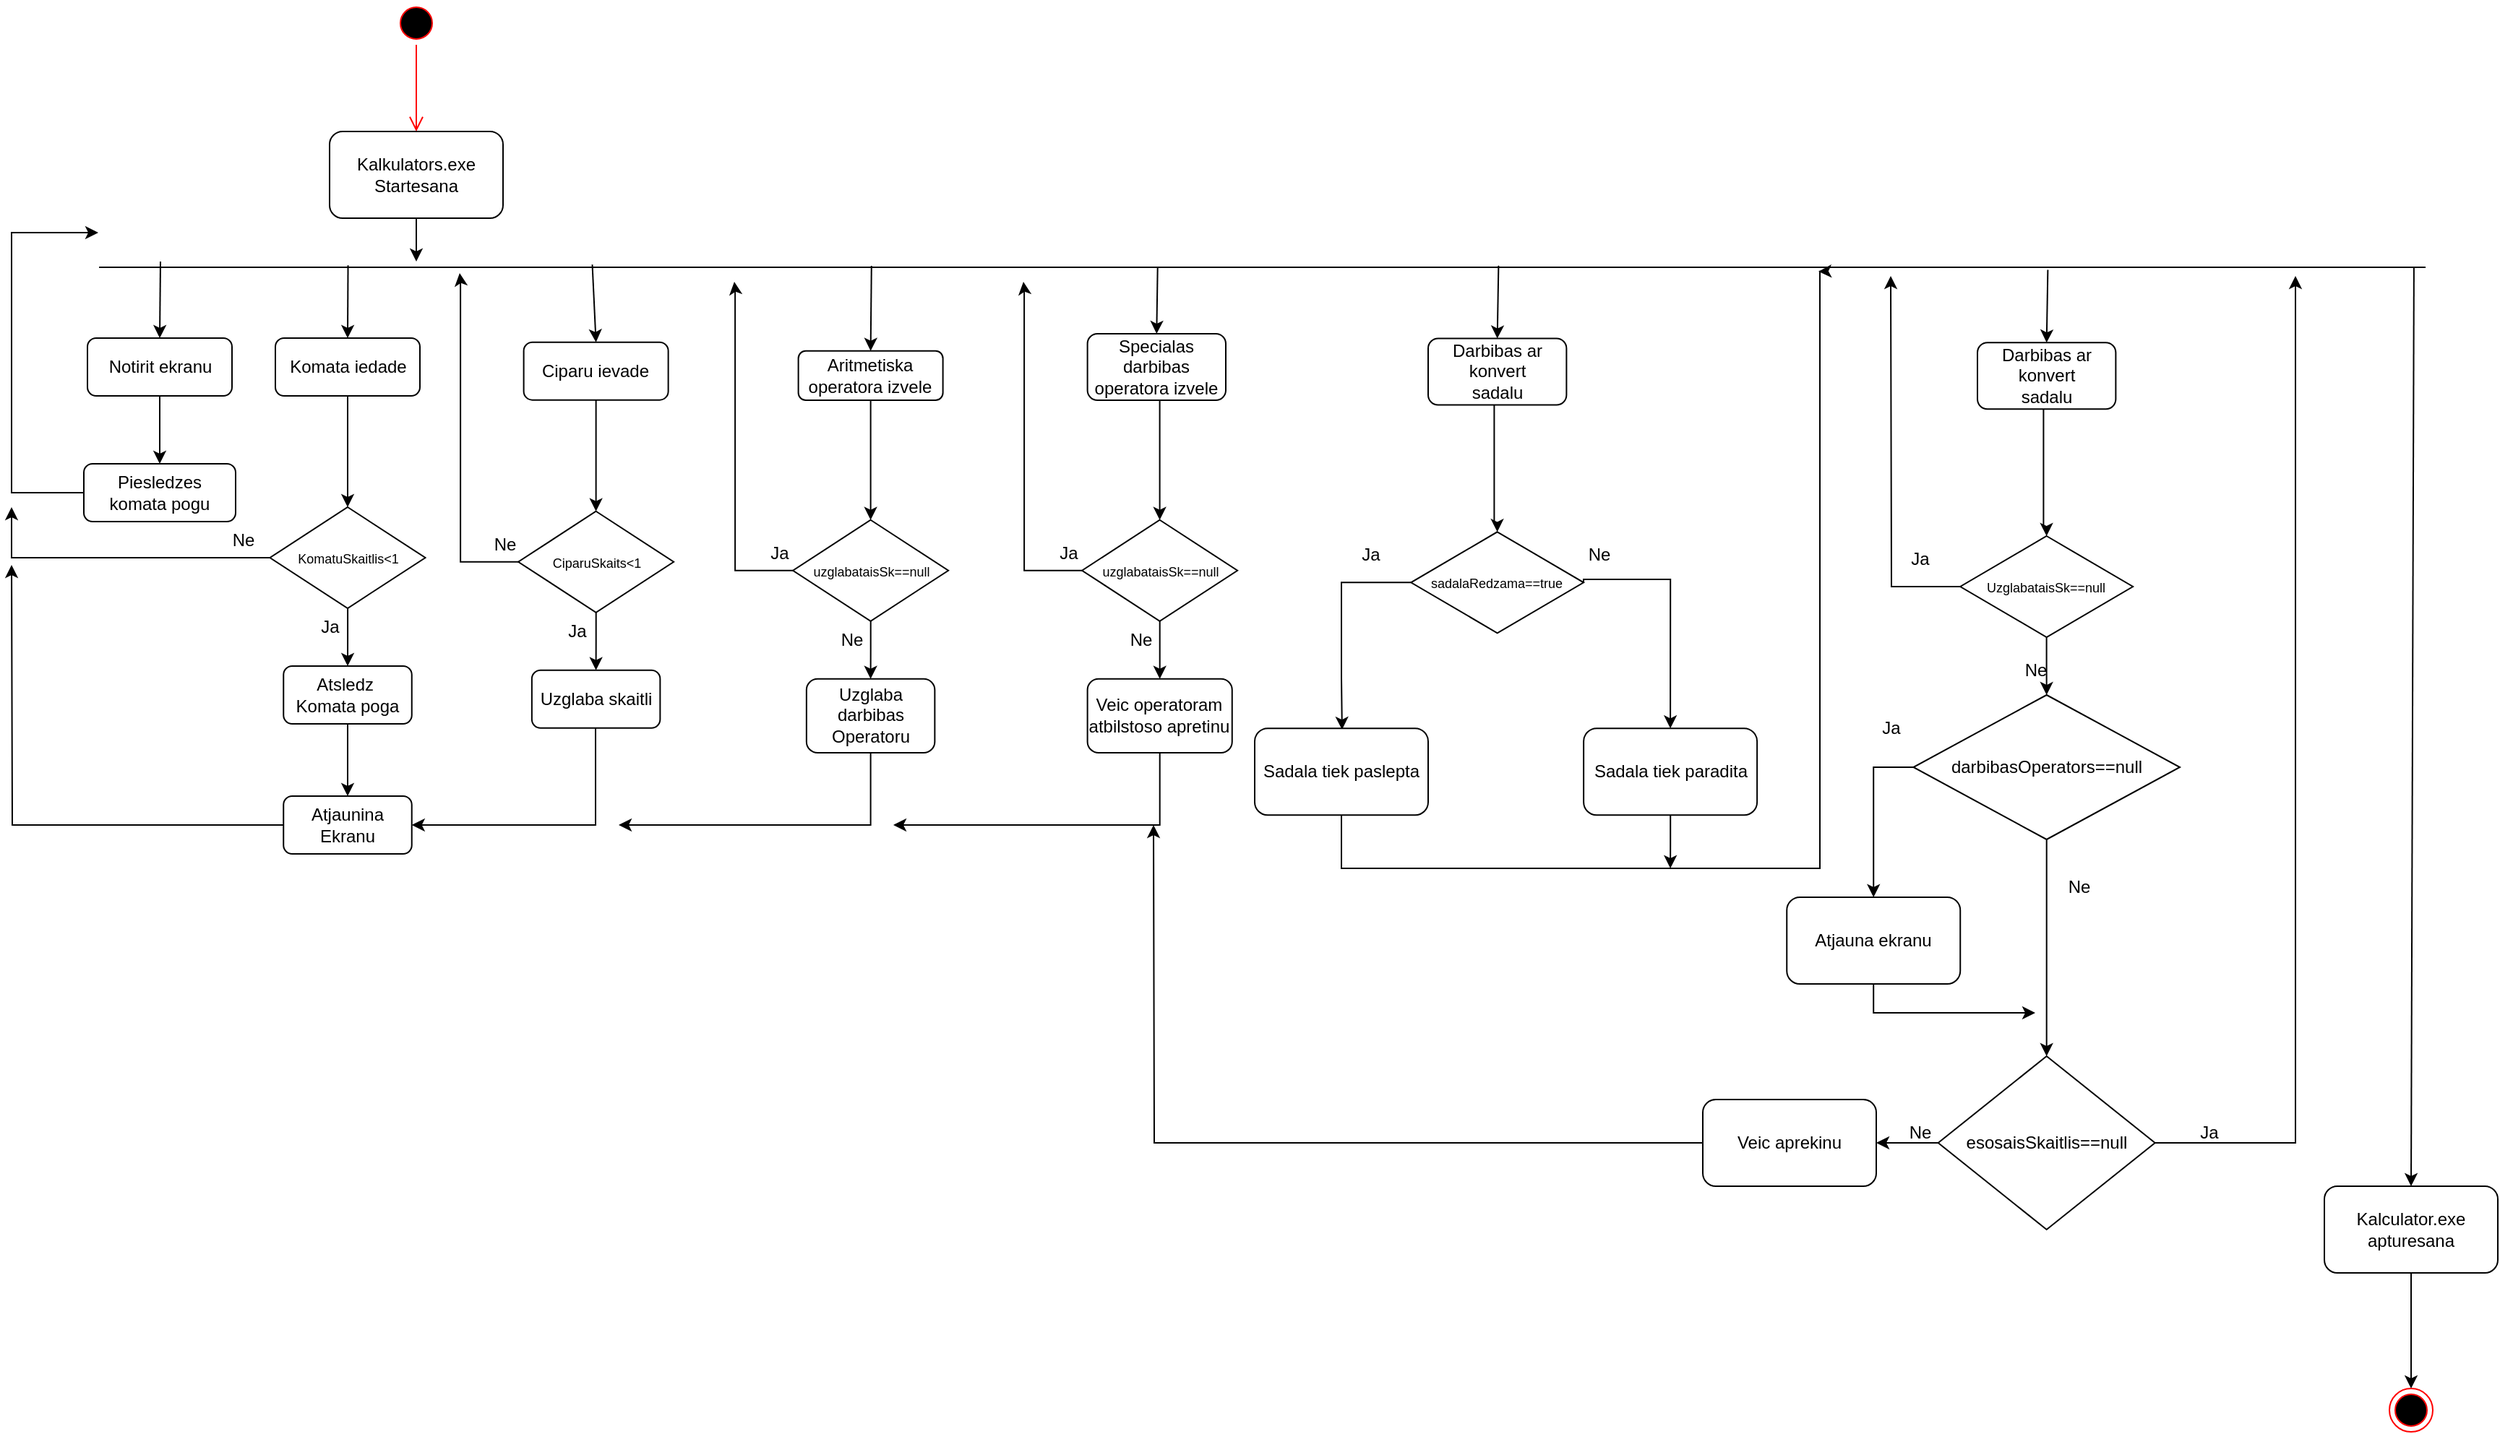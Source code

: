 <mxfile version="21.2.9" type="device">
  <diagram name="Page-1" id="EWr2NqYkakvxZvS9M83Q">
    <mxGraphModel dx="3204" dy="1792" grid="1" gridSize="10" guides="1" tooltips="1" connect="1" arrows="1" fold="1" page="1" pageScale="1" pageWidth="850" pageHeight="1100" math="0" shadow="0">
      <root>
        <mxCell id="0" />
        <mxCell id="1" parent="0" />
        <mxCell id="BCZ80Kn719O_Kvqq9yMB-1" value="" style="ellipse;html=1;shape=startState;fillColor=#000000;strokeColor=#ff0000;" vertex="1" parent="1">
          <mxGeometry x="395" y="20" width="30" height="30" as="geometry" />
        </mxCell>
        <mxCell id="BCZ80Kn719O_Kvqq9yMB-2" value="" style="edgeStyle=orthogonalEdgeStyle;html=1;verticalAlign=bottom;endArrow=open;endSize=8;strokeColor=#ff0000;rounded=0;" edge="1" source="BCZ80Kn719O_Kvqq9yMB-1" parent="1">
          <mxGeometry relative="1" as="geometry">
            <mxPoint x="410" y="110" as="targetPoint" />
          </mxGeometry>
        </mxCell>
        <mxCell id="BCZ80Kn719O_Kvqq9yMB-12" style="edgeStyle=orthogonalEdgeStyle;rounded=0;orthogonalLoop=1;jettySize=auto;html=1;" edge="1" parent="1" source="BCZ80Kn719O_Kvqq9yMB-4">
          <mxGeometry relative="1" as="geometry">
            <mxPoint x="410" y="200" as="targetPoint" />
            <Array as="points">
              <mxPoint x="410" y="200" />
              <mxPoint x="410" y="200" />
            </Array>
          </mxGeometry>
        </mxCell>
        <mxCell id="BCZ80Kn719O_Kvqq9yMB-4" value="Kalkulators.exe&lt;br&gt;Startesana" style="rounded=1;whiteSpace=wrap;html=1;" vertex="1" parent="1">
          <mxGeometry x="350" y="110" width="120" height="60" as="geometry" />
        </mxCell>
        <mxCell id="BCZ80Kn719O_Kvqq9yMB-8" value="" style="line;strokeWidth=1;fillColor=none;align=left;verticalAlign=middle;spacingTop=-1;spacingLeft=3;spacingRight=3;rotatable=0;labelPosition=right;points=[];portConstraint=eastwest;strokeColor=inherit;" vertex="1" parent="1">
          <mxGeometry x="190.56" y="200" width="1609.44" height="8" as="geometry" />
        </mxCell>
        <mxCell id="BCZ80Kn719O_Kvqq9yMB-13" value="Notirit ekranu" style="rounded=1;whiteSpace=wrap;html=1;" vertex="1" parent="1">
          <mxGeometry x="182.5" y="252.98" width="100" height="40" as="geometry" />
        </mxCell>
        <mxCell id="BCZ80Kn719O_Kvqq9yMB-17" value="" style="endArrow=classic;html=1;rounded=0;exitX=0.5;exitY=1;exitDx=0;exitDy=0;" edge="1" parent="1" source="BCZ80Kn719O_Kvqq9yMB-13">
          <mxGeometry width="50" height="50" relative="1" as="geometry">
            <mxPoint x="202.5" y="380" as="sourcePoint" />
            <mxPoint x="232.5" y="340" as="targetPoint" />
          </mxGeometry>
        </mxCell>
        <mxCell id="BCZ80Kn719O_Kvqq9yMB-19" style="edgeStyle=orthogonalEdgeStyle;rounded=0;orthogonalLoop=1;jettySize=auto;html=1;" edge="1" parent="1" source="BCZ80Kn719O_Kvqq9yMB-18">
          <mxGeometry relative="1" as="geometry">
            <mxPoint x="190" y="180" as="targetPoint" />
            <Array as="points">
              <mxPoint x="130" y="360" />
              <mxPoint x="130" y="180" />
            </Array>
          </mxGeometry>
        </mxCell>
        <mxCell id="BCZ80Kn719O_Kvqq9yMB-18" value="Piesledzes&lt;br&gt;komata pogu" style="rounded=1;whiteSpace=wrap;html=1;" vertex="1" parent="1">
          <mxGeometry x="180" y="340" width="105" height="40" as="geometry" />
        </mxCell>
        <mxCell id="BCZ80Kn719O_Kvqq9yMB-25" style="edgeStyle=orthogonalEdgeStyle;rounded=0;orthogonalLoop=1;jettySize=auto;html=1;entryX=0.5;entryY=0;entryDx=0;entryDy=0;" edge="1" parent="1" source="BCZ80Kn719O_Kvqq9yMB-20" target="BCZ80Kn719O_Kvqq9yMB-24">
          <mxGeometry relative="1" as="geometry" />
        </mxCell>
        <mxCell id="BCZ80Kn719O_Kvqq9yMB-20" value="Komata iedade" style="rounded=1;whiteSpace=wrap;html=1;" vertex="1" parent="1">
          <mxGeometry x="312.5" y="252.98" width="100" height="40" as="geometry" />
        </mxCell>
        <mxCell id="BCZ80Kn719O_Kvqq9yMB-22" value="" style="endArrow=classic;html=1;rounded=0;entryX=0.5;entryY=0;entryDx=0;entryDy=0;" edge="1" parent="1" target="BCZ80Kn719O_Kvqq9yMB-13">
          <mxGeometry width="50" height="50" relative="1" as="geometry">
            <mxPoint x="233" y="200" as="sourcePoint" />
            <mxPoint x="300" y="200" as="targetPoint" />
          </mxGeometry>
        </mxCell>
        <mxCell id="BCZ80Kn719O_Kvqq9yMB-23" value="" style="endArrow=classic;html=1;rounded=0;entryX=0.5;entryY=0;entryDx=0;entryDy=0;exitX=0.107;exitY=0.323;exitDx=0;exitDy=0;exitPerimeter=0;" edge="1" parent="1" source="BCZ80Kn719O_Kvqq9yMB-8" target="BCZ80Kn719O_Kvqq9yMB-20">
          <mxGeometry width="50" height="50" relative="1" as="geometry">
            <mxPoint x="363" y="200" as="sourcePoint" />
            <mxPoint x="540" y="220" as="targetPoint" />
          </mxGeometry>
        </mxCell>
        <mxCell id="BCZ80Kn719O_Kvqq9yMB-26" style="edgeStyle=orthogonalEdgeStyle;rounded=0;orthogonalLoop=1;jettySize=auto;html=1;" edge="1" parent="1" source="BCZ80Kn719O_Kvqq9yMB-24">
          <mxGeometry relative="1" as="geometry">
            <mxPoint x="130" y="370" as="targetPoint" />
            <Array as="points">
              <mxPoint x="130" y="405" />
            </Array>
          </mxGeometry>
        </mxCell>
        <mxCell id="BCZ80Kn719O_Kvqq9yMB-29" style="edgeStyle=orthogonalEdgeStyle;rounded=0;orthogonalLoop=1;jettySize=auto;html=1;entryX=0.5;entryY=0;entryDx=0;entryDy=0;" edge="1" parent="1" source="BCZ80Kn719O_Kvqq9yMB-24" target="BCZ80Kn719O_Kvqq9yMB-28">
          <mxGeometry relative="1" as="geometry" />
        </mxCell>
        <mxCell id="BCZ80Kn719O_Kvqq9yMB-24" value="&lt;font style=&quot;font-size: 9px;&quot;&gt;KomatuSkaitlis&amp;lt;1&lt;/font&gt;" style="rhombus;whiteSpace=wrap;html=1;" vertex="1" parent="1">
          <mxGeometry x="308.75" y="370" width="107.5" height="70" as="geometry" />
        </mxCell>
        <mxCell id="BCZ80Kn719O_Kvqq9yMB-27" value="Ne" style="text;html=1;align=center;verticalAlign=middle;resizable=0;points=[];autosize=1;strokeColor=none;fillColor=none;" vertex="1" parent="1">
          <mxGeometry x="270" y="378" width="40" height="30" as="geometry" />
        </mxCell>
        <mxCell id="BCZ80Kn719O_Kvqq9yMB-37" style="edgeStyle=orthogonalEdgeStyle;rounded=0;orthogonalLoop=1;jettySize=auto;html=1;entryX=0.5;entryY=0;entryDx=0;entryDy=0;" edge="1" parent="1" source="BCZ80Kn719O_Kvqq9yMB-28" target="BCZ80Kn719O_Kvqq9yMB-36">
          <mxGeometry relative="1" as="geometry" />
        </mxCell>
        <mxCell id="BCZ80Kn719O_Kvqq9yMB-28" value="Atsledz&amp;nbsp;&lt;br&gt;Komata poga" style="rounded=1;whiteSpace=wrap;html=1;" vertex="1" parent="1">
          <mxGeometry x="318.13" y="480" width="88.75" height="40" as="geometry" />
        </mxCell>
        <mxCell id="BCZ80Kn719O_Kvqq9yMB-33" style="edgeStyle=orthogonalEdgeStyle;rounded=0;orthogonalLoop=1;jettySize=auto;html=1;entryX=0.5;entryY=0;entryDx=0;entryDy=0;" edge="1" parent="1" source="BCZ80Kn719O_Kvqq9yMB-30" target="BCZ80Kn719O_Kvqq9yMB-32">
          <mxGeometry relative="1" as="geometry" />
        </mxCell>
        <mxCell id="BCZ80Kn719O_Kvqq9yMB-30" value="Ciparu ievade" style="rounded=1;whiteSpace=wrap;html=1;" vertex="1" parent="1">
          <mxGeometry x="484.31" y="255.84" width="100" height="40" as="geometry" />
        </mxCell>
        <mxCell id="BCZ80Kn719O_Kvqq9yMB-31" value="" style="endArrow=classic;html=1;rounded=0;exitX=0.212;exitY=0.267;exitDx=0;exitDy=0;exitPerimeter=0;entryX=0.5;entryY=0;entryDx=0;entryDy=0;" edge="1" parent="1" source="BCZ80Kn719O_Kvqq9yMB-8" target="BCZ80Kn719O_Kvqq9yMB-30">
          <mxGeometry width="50" height="50" relative="1" as="geometry">
            <mxPoint x="564" y="200" as="sourcePoint" />
            <mxPoint x="564" y="260" as="targetPoint" />
            <Array as="points" />
          </mxGeometry>
        </mxCell>
        <mxCell id="BCZ80Kn719O_Kvqq9yMB-34" style="edgeStyle=orthogonalEdgeStyle;rounded=0;orthogonalLoop=1;jettySize=auto;html=1;entryX=0.536;entryY=0.643;entryDx=0;entryDy=0;entryPerimeter=0;" edge="1" parent="1" source="BCZ80Kn719O_Kvqq9yMB-32">
          <mxGeometry relative="1" as="geometry">
            <mxPoint x="440.0" y="208.004" as="targetPoint" />
            <Array as="points">
              <mxPoint x="440.56" y="407.86" />
              <mxPoint x="440.56" y="212.86" />
            </Array>
          </mxGeometry>
        </mxCell>
        <mxCell id="BCZ80Kn719O_Kvqq9yMB-41" style="edgeStyle=orthogonalEdgeStyle;rounded=0;orthogonalLoop=1;jettySize=auto;html=1;" edge="1" parent="1" source="BCZ80Kn719O_Kvqq9yMB-32" target="BCZ80Kn719O_Kvqq9yMB-40">
          <mxGeometry relative="1" as="geometry" />
        </mxCell>
        <mxCell id="BCZ80Kn719O_Kvqq9yMB-32" value="&lt;font style=&quot;font-size: 9px;&quot;&gt;CiparuSkaits&amp;lt;1&lt;/font&gt;" style="rhombus;whiteSpace=wrap;html=1;" vertex="1" parent="1">
          <mxGeometry x="480.56" y="372.86" width="107.5" height="70" as="geometry" />
        </mxCell>
        <mxCell id="BCZ80Kn719O_Kvqq9yMB-44" style="edgeStyle=orthogonalEdgeStyle;rounded=0;orthogonalLoop=1;jettySize=auto;html=1;" edge="1" parent="1" source="BCZ80Kn719O_Kvqq9yMB-36">
          <mxGeometry relative="1" as="geometry">
            <mxPoint x="130" y="410" as="targetPoint" />
          </mxGeometry>
        </mxCell>
        <mxCell id="BCZ80Kn719O_Kvqq9yMB-36" value="Atjaunina&lt;br&gt;Ekranu" style="rounded=1;whiteSpace=wrap;html=1;" vertex="1" parent="1">
          <mxGeometry x="318.12" y="570" width="88.75" height="40" as="geometry" />
        </mxCell>
        <mxCell id="BCZ80Kn719O_Kvqq9yMB-38" value="Ne" style="text;html=1;align=center;verticalAlign=middle;resizable=0;points=[];autosize=1;strokeColor=none;fillColor=none;" vertex="1" parent="1">
          <mxGeometry x="450.56" y="380.86" width="40" height="30" as="geometry" />
        </mxCell>
        <mxCell id="BCZ80Kn719O_Kvqq9yMB-39" value="Ja" style="text;html=1;align=center;verticalAlign=middle;resizable=0;points=[];autosize=1;strokeColor=none;fillColor=none;" vertex="1" parent="1">
          <mxGeometry x="330" y="438" width="40" height="30" as="geometry" />
        </mxCell>
        <mxCell id="BCZ80Kn719O_Kvqq9yMB-43" style="edgeStyle=orthogonalEdgeStyle;rounded=0;orthogonalLoop=1;jettySize=auto;html=1;entryX=1;entryY=0.5;entryDx=0;entryDy=0;exitX=0.432;exitY=0.991;exitDx=0;exitDy=0;exitPerimeter=0;" edge="1" parent="1" source="BCZ80Kn719O_Kvqq9yMB-40" target="BCZ80Kn719O_Kvqq9yMB-36">
          <mxGeometry relative="1" as="geometry">
            <Array as="points">
              <mxPoint x="534" y="523" />
              <mxPoint x="534" y="590" />
            </Array>
          </mxGeometry>
        </mxCell>
        <mxCell id="BCZ80Kn719O_Kvqq9yMB-40" value="Uzglaba skaitli" style="rounded=1;whiteSpace=wrap;html=1;" vertex="1" parent="1">
          <mxGeometry x="489.93" y="482.86" width="88.75" height="40" as="geometry" />
        </mxCell>
        <mxCell id="BCZ80Kn719O_Kvqq9yMB-42" value="Ja" style="text;html=1;align=center;verticalAlign=middle;resizable=0;points=[];autosize=1;strokeColor=none;fillColor=none;" vertex="1" parent="1">
          <mxGeometry x="500.56" y="440.86" width="40" height="30" as="geometry" />
        </mxCell>
        <mxCell id="BCZ80Kn719O_Kvqq9yMB-45" style="edgeStyle=orthogonalEdgeStyle;rounded=0;orthogonalLoop=1;jettySize=auto;html=1;entryX=0.5;entryY=0;entryDx=0;entryDy=0;" edge="1" parent="1" source="BCZ80Kn719O_Kvqq9yMB-46" target="BCZ80Kn719O_Kvqq9yMB-50">
          <mxGeometry relative="1" as="geometry" />
        </mxCell>
        <mxCell id="BCZ80Kn719O_Kvqq9yMB-46" value="Aritmetiska&lt;br&gt;operatora izvele" style="rounded=1;whiteSpace=wrap;html=1;" vertex="1" parent="1">
          <mxGeometry x="674.31" y="261.84" width="100" height="34.16" as="geometry" />
        </mxCell>
        <mxCell id="BCZ80Kn719O_Kvqq9yMB-47" value="" style="endArrow=classic;html=1;rounded=0;exitX=0.332;exitY=0.369;exitDx=0;exitDy=0;exitPerimeter=0;entryX=0.5;entryY=0;entryDx=0;entryDy=0;" edge="1" parent="1" target="BCZ80Kn719O_Kvqq9yMB-46" source="BCZ80Kn719O_Kvqq9yMB-8">
          <mxGeometry width="50" height="50" relative="1" as="geometry">
            <mxPoint x="723" y="208" as="sourcePoint" />
            <mxPoint x="754" y="266" as="targetPoint" />
            <Array as="points" />
          </mxGeometry>
        </mxCell>
        <mxCell id="BCZ80Kn719O_Kvqq9yMB-48" style="edgeStyle=orthogonalEdgeStyle;rounded=0;orthogonalLoop=1;jettySize=auto;html=1;entryX=0.536;entryY=0.643;entryDx=0;entryDy=0;entryPerimeter=0;" edge="1" parent="1" source="BCZ80Kn719O_Kvqq9yMB-50">
          <mxGeometry relative="1" as="geometry">
            <mxPoint x="630" y="214.004" as="targetPoint" />
            <Array as="points">
              <mxPoint x="630.56" y="413.86" />
              <mxPoint x="630.56" y="218.86" />
            </Array>
          </mxGeometry>
        </mxCell>
        <mxCell id="BCZ80Kn719O_Kvqq9yMB-49" style="edgeStyle=orthogonalEdgeStyle;rounded=0;orthogonalLoop=1;jettySize=auto;html=1;" edge="1" parent="1" source="BCZ80Kn719O_Kvqq9yMB-50" target="BCZ80Kn719O_Kvqq9yMB-52">
          <mxGeometry relative="1" as="geometry" />
        </mxCell>
        <mxCell id="BCZ80Kn719O_Kvqq9yMB-50" value="&lt;font style=&quot;font-size: 9px;&quot;&gt;uzglabataisSk==null&lt;/font&gt;" style="rhombus;whiteSpace=wrap;html=1;" vertex="1" parent="1">
          <mxGeometry x="670.56" y="378.86" width="107.5" height="70" as="geometry" />
        </mxCell>
        <mxCell id="BCZ80Kn719O_Kvqq9yMB-51" value="Ja" style="text;html=1;align=center;verticalAlign=middle;resizable=0;points=[];autosize=1;strokeColor=none;fillColor=none;" vertex="1" parent="1">
          <mxGeometry x="640.56" y="386.86" width="40" height="30" as="geometry" />
        </mxCell>
        <mxCell id="BCZ80Kn719O_Kvqq9yMB-56" style="edgeStyle=orthogonalEdgeStyle;rounded=0;orthogonalLoop=1;jettySize=auto;html=1;" edge="1" parent="1" source="BCZ80Kn719O_Kvqq9yMB-52">
          <mxGeometry relative="1" as="geometry">
            <mxPoint x="550" y="590" as="targetPoint" />
            <Array as="points">
              <mxPoint x="724" y="590" />
            </Array>
          </mxGeometry>
        </mxCell>
        <mxCell id="BCZ80Kn719O_Kvqq9yMB-52" value="Uzglaba darbibas&lt;br&gt;Operatoru" style="rounded=1;whiteSpace=wrap;html=1;" vertex="1" parent="1">
          <mxGeometry x="679.93" y="488.86" width="88.75" height="51.14" as="geometry" />
        </mxCell>
        <mxCell id="BCZ80Kn719O_Kvqq9yMB-53" value="Ne" style="text;html=1;align=center;verticalAlign=middle;resizable=0;points=[];autosize=1;strokeColor=none;fillColor=none;" vertex="1" parent="1">
          <mxGeometry x="690.56" y="446.86" width="40" height="30" as="geometry" />
        </mxCell>
        <mxCell id="BCZ80Kn719O_Kvqq9yMB-57" style="edgeStyle=orthogonalEdgeStyle;rounded=0;orthogonalLoop=1;jettySize=auto;html=1;entryX=0.5;entryY=0;entryDx=0;entryDy=0;" edge="1" parent="1" source="BCZ80Kn719O_Kvqq9yMB-58" target="BCZ80Kn719O_Kvqq9yMB-62">
          <mxGeometry relative="1" as="geometry">
            <Array as="points">
              <mxPoint x="924" y="330" />
            </Array>
          </mxGeometry>
        </mxCell>
        <mxCell id="BCZ80Kn719O_Kvqq9yMB-58" value="Specialas&lt;br&gt;darbibas&lt;br&gt;operatora izvele" style="rounded=1;whiteSpace=wrap;html=1;" vertex="1" parent="1">
          <mxGeometry x="874.31" y="250" width="95.69" height="46" as="geometry" />
        </mxCell>
        <mxCell id="BCZ80Kn719O_Kvqq9yMB-59" value="" style="endArrow=classic;html=1;rounded=0;entryX=0.5;entryY=0;entryDx=0;entryDy=0;exitX=0.455;exitY=0.446;exitDx=0;exitDy=0;exitPerimeter=0;" edge="1" parent="1" target="BCZ80Kn719O_Kvqq9yMB-58" source="BCZ80Kn719O_Kvqq9yMB-8">
          <mxGeometry width="50" height="50" relative="1" as="geometry">
            <mxPoint x="930" y="200" as="sourcePoint" />
            <mxPoint x="954" y="266" as="targetPoint" />
            <Array as="points" />
          </mxGeometry>
        </mxCell>
        <mxCell id="BCZ80Kn719O_Kvqq9yMB-60" style="edgeStyle=orthogonalEdgeStyle;rounded=0;orthogonalLoop=1;jettySize=auto;html=1;entryX=0.536;entryY=0.643;entryDx=0;entryDy=0;entryPerimeter=0;" edge="1" parent="1" source="BCZ80Kn719O_Kvqq9yMB-62">
          <mxGeometry relative="1" as="geometry">
            <mxPoint x="830" y="214.004" as="targetPoint" />
            <Array as="points">
              <mxPoint x="830.56" y="413.86" />
              <mxPoint x="830.56" y="218.86" />
            </Array>
          </mxGeometry>
        </mxCell>
        <mxCell id="BCZ80Kn719O_Kvqq9yMB-61" style="edgeStyle=orthogonalEdgeStyle;rounded=0;orthogonalLoop=1;jettySize=auto;html=1;" edge="1" parent="1" source="BCZ80Kn719O_Kvqq9yMB-62" target="BCZ80Kn719O_Kvqq9yMB-64">
          <mxGeometry relative="1" as="geometry" />
        </mxCell>
        <mxCell id="BCZ80Kn719O_Kvqq9yMB-62" value="&lt;font style=&quot;font-size: 9px;&quot;&gt;uzglabataisSk==null&lt;/font&gt;" style="rhombus;whiteSpace=wrap;html=1;" vertex="1" parent="1">
          <mxGeometry x="870.56" y="378.86" width="107.5" height="70" as="geometry" />
        </mxCell>
        <mxCell id="BCZ80Kn719O_Kvqq9yMB-63" value="Ja" style="text;html=1;align=center;verticalAlign=middle;resizable=0;points=[];autosize=1;strokeColor=none;fillColor=none;" vertex="1" parent="1">
          <mxGeometry x="840.56" y="386.86" width="40" height="30" as="geometry" />
        </mxCell>
        <mxCell id="BCZ80Kn719O_Kvqq9yMB-68" style="edgeStyle=orthogonalEdgeStyle;rounded=0;orthogonalLoop=1;jettySize=auto;html=1;" edge="1" parent="1" source="BCZ80Kn719O_Kvqq9yMB-64">
          <mxGeometry relative="1" as="geometry">
            <mxPoint x="740" y="590" as="targetPoint" />
            <Array as="points">
              <mxPoint x="924" y="590" />
            </Array>
          </mxGeometry>
        </mxCell>
        <mxCell id="BCZ80Kn719O_Kvqq9yMB-64" value="Veic operatoram&lt;br&gt;atbilstoso apretinu" style="rounded=1;whiteSpace=wrap;html=1;" vertex="1" parent="1">
          <mxGeometry x="874.31" y="488.86" width="100.07" height="51.14" as="geometry" />
        </mxCell>
        <mxCell id="BCZ80Kn719O_Kvqq9yMB-65" value="Ne" style="text;html=1;align=center;verticalAlign=middle;resizable=0;points=[];autosize=1;strokeColor=none;fillColor=none;" vertex="1" parent="1">
          <mxGeometry x="890.56" y="446.86" width="40" height="30" as="geometry" />
        </mxCell>
        <mxCell id="BCZ80Kn719O_Kvqq9yMB-69" style="edgeStyle=orthogonalEdgeStyle;rounded=0;orthogonalLoop=1;jettySize=auto;html=1;entryX=0.5;entryY=0;entryDx=0;entryDy=0;" edge="1" parent="1" source="BCZ80Kn719O_Kvqq9yMB-70">
          <mxGeometry relative="1" as="geometry">
            <Array as="points">
              <mxPoint x="1155.69" y="381.28" />
            </Array>
            <mxPoint x="1157.84" y="387.14" as="targetPoint" />
          </mxGeometry>
        </mxCell>
        <mxCell id="BCZ80Kn719O_Kvqq9yMB-70" value="Darbibas ar konvert&lt;br&gt;sadalu" style="rounded=1;whiteSpace=wrap;html=1;" vertex="1" parent="1">
          <mxGeometry x="1110" y="253.26" width="95.69" height="46" as="geometry" />
        </mxCell>
        <mxCell id="BCZ80Kn719O_Kvqq9yMB-71" value="" style="endArrow=classic;html=1;rounded=0;entryX=0.5;entryY=0;entryDx=0;entryDy=0;exitX=0.835;exitY=0.323;exitDx=0;exitDy=0;exitPerimeter=0;" edge="1" parent="1" target="BCZ80Kn719O_Kvqq9yMB-70">
          <mxGeometry width="50" height="50" relative="1" as="geometry">
            <mxPoint x="1158.692" y="202.864" as="sourcePoint" />
            <mxPoint x="1152" y="270.28" as="targetPoint" />
            <Array as="points" />
          </mxGeometry>
        </mxCell>
        <mxCell id="BCZ80Kn719O_Kvqq9yMB-81" style="edgeStyle=orthogonalEdgeStyle;rounded=0;orthogonalLoop=1;jettySize=auto;html=1;entryX=0.437;entryY=0.015;entryDx=0;entryDy=0;entryPerimeter=0;" edge="1" parent="1" source="BCZ80Kn719O_Kvqq9yMB-74">
          <mxGeometry relative="1" as="geometry">
            <mxPoint x="1050.44" y="524.04" as="targetPoint" />
            <Array as="points">
              <mxPoint x="1050" y="422.28" />
              <mxPoint x="1050" y="488.28" />
            </Array>
          </mxGeometry>
        </mxCell>
        <mxCell id="BCZ80Kn719O_Kvqq9yMB-83" style="edgeStyle=orthogonalEdgeStyle;rounded=0;orthogonalLoop=1;jettySize=auto;html=1;entryX=0.5;entryY=0;entryDx=0;entryDy=0;" edge="1" parent="1" target="BCZ80Kn719O_Kvqq9yMB-82">
          <mxGeometry relative="1" as="geometry">
            <mxPoint x="1217.492" y="422.18" as="sourcePoint" />
            <Array as="points">
              <mxPoint x="1217" y="420" />
              <mxPoint x="1278" y="420" />
            </Array>
          </mxGeometry>
        </mxCell>
        <mxCell id="BCZ80Kn719O_Kvqq9yMB-74" value="&lt;font style=&quot;font-size: 9px;&quot;&gt;sadalaRedzama==true&lt;br&gt;&lt;/font&gt;" style="rhombus;whiteSpace=wrap;html=1;" vertex="1" parent="1">
          <mxGeometry x="1098.12" y="387.14" width="119.44" height="70" as="geometry" />
        </mxCell>
        <mxCell id="BCZ80Kn719O_Kvqq9yMB-111" style="edgeStyle=orthogonalEdgeStyle;rounded=0;orthogonalLoop=1;jettySize=auto;html=1;" edge="1" parent="1" source="BCZ80Kn719O_Kvqq9yMB-80">
          <mxGeometry relative="1" as="geometry">
            <mxPoint x="1380" y="206.935" as="targetPoint" />
            <Array as="points">
              <mxPoint x="1050" y="620" />
              <mxPoint x="1381" y="620" />
              <mxPoint x="1381" y="207" />
            </Array>
          </mxGeometry>
        </mxCell>
        <mxCell id="BCZ80Kn719O_Kvqq9yMB-80" value="Sadala tiek paslepta" style="rounded=1;whiteSpace=wrap;html=1;" vertex="1" parent="1">
          <mxGeometry x="990" y="523.14" width="120" height="60" as="geometry" />
        </mxCell>
        <mxCell id="BCZ80Kn719O_Kvqq9yMB-112" style="edgeStyle=orthogonalEdgeStyle;rounded=0;orthogonalLoop=1;jettySize=auto;html=1;" edge="1" parent="1" source="BCZ80Kn719O_Kvqq9yMB-82">
          <mxGeometry relative="1" as="geometry">
            <mxPoint x="1277.56" y="620" as="targetPoint" />
          </mxGeometry>
        </mxCell>
        <mxCell id="BCZ80Kn719O_Kvqq9yMB-82" value="Sadala tiek paradita" style="rounded=1;whiteSpace=wrap;html=1;" vertex="1" parent="1">
          <mxGeometry x="1217.56" y="523.14" width="120" height="60" as="geometry" />
        </mxCell>
        <mxCell id="BCZ80Kn719O_Kvqq9yMB-84" value="Ne" style="text;html=1;align=center;verticalAlign=middle;resizable=0;points=[];autosize=1;strokeColor=none;fillColor=none;" vertex="1" parent="1">
          <mxGeometry x="1207.69" y="388.28" width="40" height="30" as="geometry" />
        </mxCell>
        <mxCell id="BCZ80Kn719O_Kvqq9yMB-85" value="Ja" style="text;html=1;align=center;verticalAlign=middle;resizable=0;points=[];autosize=1;strokeColor=none;fillColor=none;" vertex="1" parent="1">
          <mxGeometry x="1050" y="388.28" width="40" height="30" as="geometry" />
        </mxCell>
        <mxCell id="BCZ80Kn719O_Kvqq9yMB-96" style="edgeStyle=orthogonalEdgeStyle;rounded=0;orthogonalLoop=1;jettySize=auto;html=1;entryX=0.5;entryY=0;entryDx=0;entryDy=0;" edge="1" parent="1" source="BCZ80Kn719O_Kvqq9yMB-97">
          <mxGeometry relative="1" as="geometry">
            <Array as="points">
              <mxPoint x="1535.69" y="384.14" />
            </Array>
            <mxPoint x="1537.84" y="390.0" as="targetPoint" />
          </mxGeometry>
        </mxCell>
        <mxCell id="BCZ80Kn719O_Kvqq9yMB-97" value="Darbibas ar konvert&lt;br&gt;sadalu" style="rounded=1;whiteSpace=wrap;html=1;" vertex="1" parent="1">
          <mxGeometry x="1490" y="256.12" width="95.69" height="46" as="geometry" />
        </mxCell>
        <mxCell id="BCZ80Kn719O_Kvqq9yMB-98" value="" style="endArrow=classic;html=1;rounded=0;entryX=0.5;entryY=0;entryDx=0;entryDy=0;exitX=0.835;exitY=0.323;exitDx=0;exitDy=0;exitPerimeter=0;" edge="1" parent="1" target="BCZ80Kn719O_Kvqq9yMB-97">
          <mxGeometry width="50" height="50" relative="1" as="geometry">
            <mxPoint x="1538.692" y="205.724" as="sourcePoint" />
            <mxPoint x="1532" y="273.14" as="targetPoint" />
            <Array as="points" />
          </mxGeometry>
        </mxCell>
        <mxCell id="BCZ80Kn719O_Kvqq9yMB-107" value="" style="edgeStyle=orthogonalEdgeStyle;rounded=0;orthogonalLoop=1;jettySize=auto;html=1;" edge="1" parent="1" source="BCZ80Kn719O_Kvqq9yMB-101" target="BCZ80Kn719O_Kvqq9yMB-106">
          <mxGeometry relative="1" as="geometry" />
        </mxCell>
        <mxCell id="BCZ80Kn719O_Kvqq9yMB-117" style="edgeStyle=orthogonalEdgeStyle;rounded=0;orthogonalLoop=1;jettySize=auto;html=1;" edge="1" parent="1" source="BCZ80Kn719O_Kvqq9yMB-101">
          <mxGeometry relative="1" as="geometry">
            <mxPoint x="1430" y="210.0" as="targetPoint" />
          </mxGeometry>
        </mxCell>
        <mxCell id="BCZ80Kn719O_Kvqq9yMB-101" value="&lt;font style=&quot;font-size: 9px;&quot;&gt;UzglabataisSk==null&lt;br&gt;&lt;/font&gt;" style="rhombus;whiteSpace=wrap;html=1;" vertex="1" parent="1">
          <mxGeometry x="1478.12" y="390" width="119.44" height="70" as="geometry" />
        </mxCell>
        <mxCell id="BCZ80Kn719O_Kvqq9yMB-105" value="Ja" style="text;html=1;align=center;verticalAlign=middle;resizable=0;points=[];autosize=1;strokeColor=none;fillColor=none;" vertex="1" parent="1">
          <mxGeometry x="1430" y="391.14" width="40" height="30" as="geometry" />
        </mxCell>
        <mxCell id="BCZ80Kn719O_Kvqq9yMB-109" style="edgeStyle=orthogonalEdgeStyle;rounded=0;orthogonalLoop=1;jettySize=auto;html=1;entryX=0.5;entryY=0;entryDx=0;entryDy=0;exitX=0;exitY=0.5;exitDx=0;exitDy=0;" edge="1" parent="1" source="BCZ80Kn719O_Kvqq9yMB-106" target="BCZ80Kn719O_Kvqq9yMB-108">
          <mxGeometry relative="1" as="geometry" />
        </mxCell>
        <mxCell id="BCZ80Kn719O_Kvqq9yMB-114" style="edgeStyle=orthogonalEdgeStyle;rounded=0;orthogonalLoop=1;jettySize=auto;html=1;entryX=0.5;entryY=0;entryDx=0;entryDy=0;" edge="1" parent="1" source="BCZ80Kn719O_Kvqq9yMB-106" target="BCZ80Kn719O_Kvqq9yMB-113">
          <mxGeometry relative="1" as="geometry" />
        </mxCell>
        <mxCell id="BCZ80Kn719O_Kvqq9yMB-106" value="darbibasOperators==null" style="rhombus;whiteSpace=wrap;html=1;" vertex="1" parent="1">
          <mxGeometry x="1445.69" y="500" width="184.31" height="100" as="geometry" />
        </mxCell>
        <mxCell id="BCZ80Kn719O_Kvqq9yMB-121" style="edgeStyle=orthogonalEdgeStyle;rounded=0;orthogonalLoop=1;jettySize=auto;html=1;" edge="1" parent="1" source="BCZ80Kn719O_Kvqq9yMB-108">
          <mxGeometry relative="1" as="geometry">
            <mxPoint x="1530" y="720" as="targetPoint" />
            <Array as="points">
              <mxPoint x="1418" y="720" />
            </Array>
          </mxGeometry>
        </mxCell>
        <mxCell id="BCZ80Kn719O_Kvqq9yMB-108" value="Atjauna ekranu" style="rounded=1;whiteSpace=wrap;html=1;" vertex="1" parent="1">
          <mxGeometry x="1358.12" y="640" width="120" height="60" as="geometry" />
        </mxCell>
        <mxCell id="BCZ80Kn719O_Kvqq9yMB-110" value="Ne" style="text;html=1;align=center;verticalAlign=middle;resizable=0;points=[];autosize=1;strokeColor=none;fillColor=none;" vertex="1" parent="1">
          <mxGeometry x="1510" y="468" width="40" height="30" as="geometry" />
        </mxCell>
        <mxCell id="BCZ80Kn719O_Kvqq9yMB-122" style="edgeStyle=orthogonalEdgeStyle;rounded=0;orthogonalLoop=1;jettySize=auto;html=1;" edge="1" parent="1" source="BCZ80Kn719O_Kvqq9yMB-113">
          <mxGeometry relative="1" as="geometry">
            <mxPoint x="1710" y="210" as="targetPoint" />
            <Array as="points">
              <mxPoint x="1710" y="810" />
              <mxPoint x="1710" y="210" />
            </Array>
          </mxGeometry>
        </mxCell>
        <mxCell id="BCZ80Kn719O_Kvqq9yMB-125" style="edgeStyle=orthogonalEdgeStyle;rounded=0;orthogonalLoop=1;jettySize=auto;html=1;entryX=1;entryY=0.5;entryDx=0;entryDy=0;" edge="1" parent="1" source="BCZ80Kn719O_Kvqq9yMB-113" target="BCZ80Kn719O_Kvqq9yMB-124">
          <mxGeometry relative="1" as="geometry" />
        </mxCell>
        <mxCell id="BCZ80Kn719O_Kvqq9yMB-113" value="esosaisSkaitlis==null" style="rhombus;whiteSpace=wrap;html=1;" vertex="1" parent="1">
          <mxGeometry x="1462.84" y="750" width="150" height="120" as="geometry" />
        </mxCell>
        <mxCell id="BCZ80Kn719O_Kvqq9yMB-115" value="Ne" style="text;html=1;align=center;verticalAlign=middle;resizable=0;points=[];autosize=1;strokeColor=none;fillColor=none;" vertex="1" parent="1">
          <mxGeometry x="1540" y="618" width="40" height="30" as="geometry" />
        </mxCell>
        <mxCell id="BCZ80Kn719O_Kvqq9yMB-116" value="Ja" style="text;html=1;align=center;verticalAlign=middle;resizable=0;points=[];autosize=1;strokeColor=none;fillColor=none;" vertex="1" parent="1">
          <mxGeometry x="1410" y="508" width="40" height="30" as="geometry" />
        </mxCell>
        <mxCell id="BCZ80Kn719O_Kvqq9yMB-123" value="Ja" style="text;html=1;align=center;verticalAlign=middle;resizable=0;points=[];autosize=1;strokeColor=none;fillColor=none;" vertex="1" parent="1">
          <mxGeometry x="1630" y="788" width="40" height="30" as="geometry" />
        </mxCell>
        <mxCell id="BCZ80Kn719O_Kvqq9yMB-128" style="edgeStyle=orthogonalEdgeStyle;rounded=0;orthogonalLoop=1;jettySize=auto;html=1;" edge="1" parent="1" source="BCZ80Kn719O_Kvqq9yMB-124">
          <mxGeometry relative="1" as="geometry">
            <mxPoint x="920" y="590" as="targetPoint" />
          </mxGeometry>
        </mxCell>
        <mxCell id="BCZ80Kn719O_Kvqq9yMB-124" value="Veic aprekinu" style="rounded=1;whiteSpace=wrap;html=1;" vertex="1" parent="1">
          <mxGeometry x="1300" y="780" width="120" height="60" as="geometry" />
        </mxCell>
        <mxCell id="BCZ80Kn719O_Kvqq9yMB-126" value="Ne" style="text;html=1;align=center;verticalAlign=middle;resizable=0;points=[];autosize=1;strokeColor=none;fillColor=none;" vertex="1" parent="1">
          <mxGeometry x="1430" y="788" width="40" height="30" as="geometry" />
        </mxCell>
        <mxCell id="BCZ80Kn719O_Kvqq9yMB-133" style="edgeStyle=orthogonalEdgeStyle;rounded=0;orthogonalLoop=1;jettySize=auto;html=1;entryX=0.5;entryY=0;entryDx=0;entryDy=0;" edge="1" parent="1" source="BCZ80Kn719O_Kvqq9yMB-129" target="BCZ80Kn719O_Kvqq9yMB-132">
          <mxGeometry relative="1" as="geometry" />
        </mxCell>
        <mxCell id="BCZ80Kn719O_Kvqq9yMB-129" value="Kalculator.exe&lt;br&gt;apturesana" style="rounded=1;whiteSpace=wrap;html=1;" vertex="1" parent="1">
          <mxGeometry x="1730" y="840" width="120" height="60" as="geometry" />
        </mxCell>
        <mxCell id="BCZ80Kn719O_Kvqq9yMB-130" value="" style="endArrow=classic;html=1;rounded=0;exitX=0.995;exitY=0.493;exitDx=0;exitDy=0;exitPerimeter=0;entryX=0.5;entryY=0;entryDx=0;entryDy=0;" edge="1" parent="1" source="BCZ80Kn719O_Kvqq9yMB-8" target="BCZ80Kn719O_Kvqq9yMB-129">
          <mxGeometry width="50" height="50" relative="1" as="geometry">
            <mxPoint x="2070" y="270" as="sourcePoint" />
            <mxPoint x="2120" y="220" as="targetPoint" />
          </mxGeometry>
        </mxCell>
        <mxCell id="BCZ80Kn719O_Kvqq9yMB-132" value="" style="ellipse;html=1;shape=endState;fillColor=#000000;strokeColor=#ff0000;" vertex="1" parent="1">
          <mxGeometry x="1775" y="980" width="30" height="30" as="geometry" />
        </mxCell>
      </root>
    </mxGraphModel>
  </diagram>
</mxfile>
